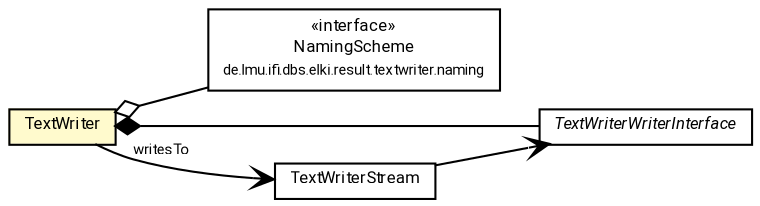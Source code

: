 #!/usr/local/bin/dot
#
# Class diagram 
# Generated by UMLGraph version R5_7_2-60-g0e99a6 (http://www.spinellis.gr/umlgraph/)
#

digraph G {
	graph [fontnames="svg"]
	edge [fontname="Roboto",fontsize=7,labelfontname="Roboto",labelfontsize=7,color="black"];
	node [fontname="Roboto",fontcolor="black",fontsize=8,shape=plaintext,margin=0,width=0,height=0];
	nodesep=0.15;
	ranksep=0.25;
	rankdir=LR;
	// de.lmu.ifi.dbs.elki.result.textwriter.TextWriter
	c10157132 [label=<<table title="de.lmu.ifi.dbs.elki.result.textwriter.TextWriter" border="0" cellborder="1" cellspacing="0" cellpadding="2" bgcolor="lemonChiffon" href="TextWriter.html" target="_parent">
		<tr><td><table border="0" cellspacing="0" cellpadding="1">
		<tr><td align="center" balign="center"> <font face="Roboto">TextWriter</font> </td></tr>
		</table></td></tr>
		</table>>, URL="TextWriter.html"];
	// de.lmu.ifi.dbs.elki.result.textwriter.naming.NamingScheme
	c10157133 [label=<<table title="de.lmu.ifi.dbs.elki.result.textwriter.naming.NamingScheme" border="0" cellborder="1" cellspacing="0" cellpadding="2" href="naming/NamingScheme.html" target="_parent">
		<tr><td><table border="0" cellspacing="0" cellpadding="1">
		<tr><td align="center" balign="center"> &#171;interface&#187; </td></tr>
		<tr><td align="center" balign="center"> <font face="Roboto">NamingScheme</font> </td></tr>
		<tr><td align="center" balign="center"> <font face="Roboto" point-size="7.0">de.lmu.ifi.dbs.elki.result.textwriter.naming</font> </td></tr>
		</table></td></tr>
		</table>>, URL="naming/NamingScheme.html"];
	// de.lmu.ifi.dbs.elki.result.textwriter.TextWriterWriterInterface<O>
	c10158130 [label=<<table title="de.lmu.ifi.dbs.elki.result.textwriter.TextWriterWriterInterface" border="0" cellborder="1" cellspacing="0" cellpadding="2" href="TextWriterWriterInterface.html" target="_parent">
		<tr><td><table border="0" cellspacing="0" cellpadding="1">
		<tr><td align="center" balign="center"> <font face="Roboto"><i>TextWriterWriterInterface</i></font> </td></tr>
		</table></td></tr>
		</table>>, URL="TextWriterWriterInterface.html"];
	// de.lmu.ifi.dbs.elki.result.textwriter.TextWriterStream
	c10158132 [label=<<table title="de.lmu.ifi.dbs.elki.result.textwriter.TextWriterStream" border="0" cellborder="1" cellspacing="0" cellpadding="2" href="TextWriterStream.html" target="_parent">
		<tr><td><table border="0" cellspacing="0" cellpadding="1">
		<tr><td align="center" balign="center"> <font face="Roboto">TextWriterStream</font> </td></tr>
		</table></td></tr>
		</table>>, URL="TextWriterStream.html"];
	// de.lmu.ifi.dbs.elki.result.textwriter.TextWriter composed de.lmu.ifi.dbs.elki.result.textwriter.TextWriterWriterInterface<O>
	c10157132 -> c10158130 [arrowhead=none,arrowtail=diamond,dir=back,weight=6];
	// de.lmu.ifi.dbs.elki.result.textwriter.TextWriter has de.lmu.ifi.dbs.elki.result.textwriter.naming.NamingScheme
	c10157132 -> c10157133 [arrowhead=none,arrowtail=ediamond,dir=back,weight=4];
	// de.lmu.ifi.dbs.elki.result.textwriter.TextWriter navassoc de.lmu.ifi.dbs.elki.result.textwriter.TextWriterStream
	c10157132 -> c10158132 [arrowhead=open,weight=1,label="writesTo"];
	// de.lmu.ifi.dbs.elki.result.textwriter.TextWriterStream navassoc de.lmu.ifi.dbs.elki.result.textwriter.TextWriterWriterInterface<O>
	c10158132 -> c10158130 [arrowhead=open,weight=1];
}

